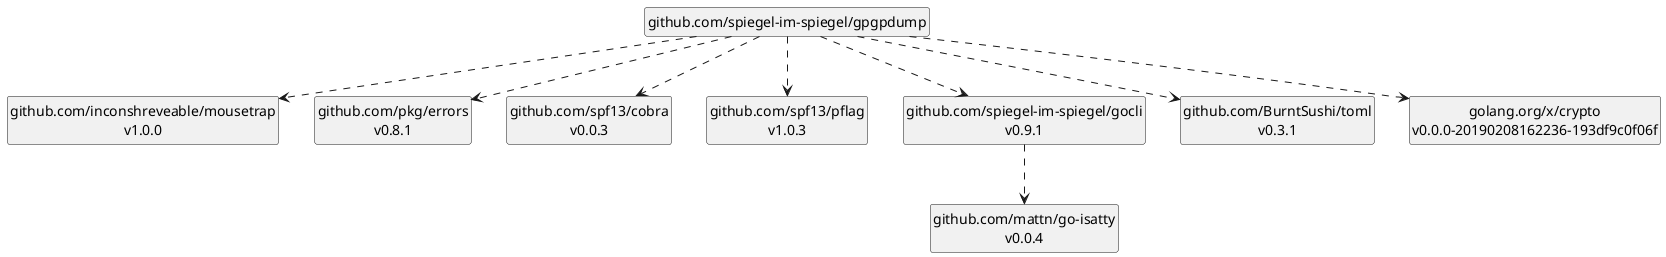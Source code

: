 @startuml
hide circle
hide empty members
class "github.com/inconshreveable/mousetrap\nv1.0.0" as P3
class "github.com/pkg/errors\nv0.8.1" as P4
class "github.com/spf13/cobra\nv0.0.3" as P5
class "github.com/spf13/pflag\nv1.0.3" as P6
class "github.com/spiegel-im-spiegel/gocli\nv0.9.1" as P7
class "github.com/mattn/go-isatty\nv0.0.4" as P9
class "github.com/BurntSushi/toml\nv0.3.1" as P2
class "golang.org/x/crypto\nv0.0.0-20190208162236-193df9c0f06f" as P8
class "github.com/spiegel-im-spiegel/gpgpdump" as P1
"P1" ..> "P2"
"P1" ..> "P3"
"P1" ..> "P4"
"P1" ..> "P5"
"P1" ..> "P6"
"P1" ..> "P7"
"P1" ..> "P8"
"P7" ..> "P9"
@enduml
